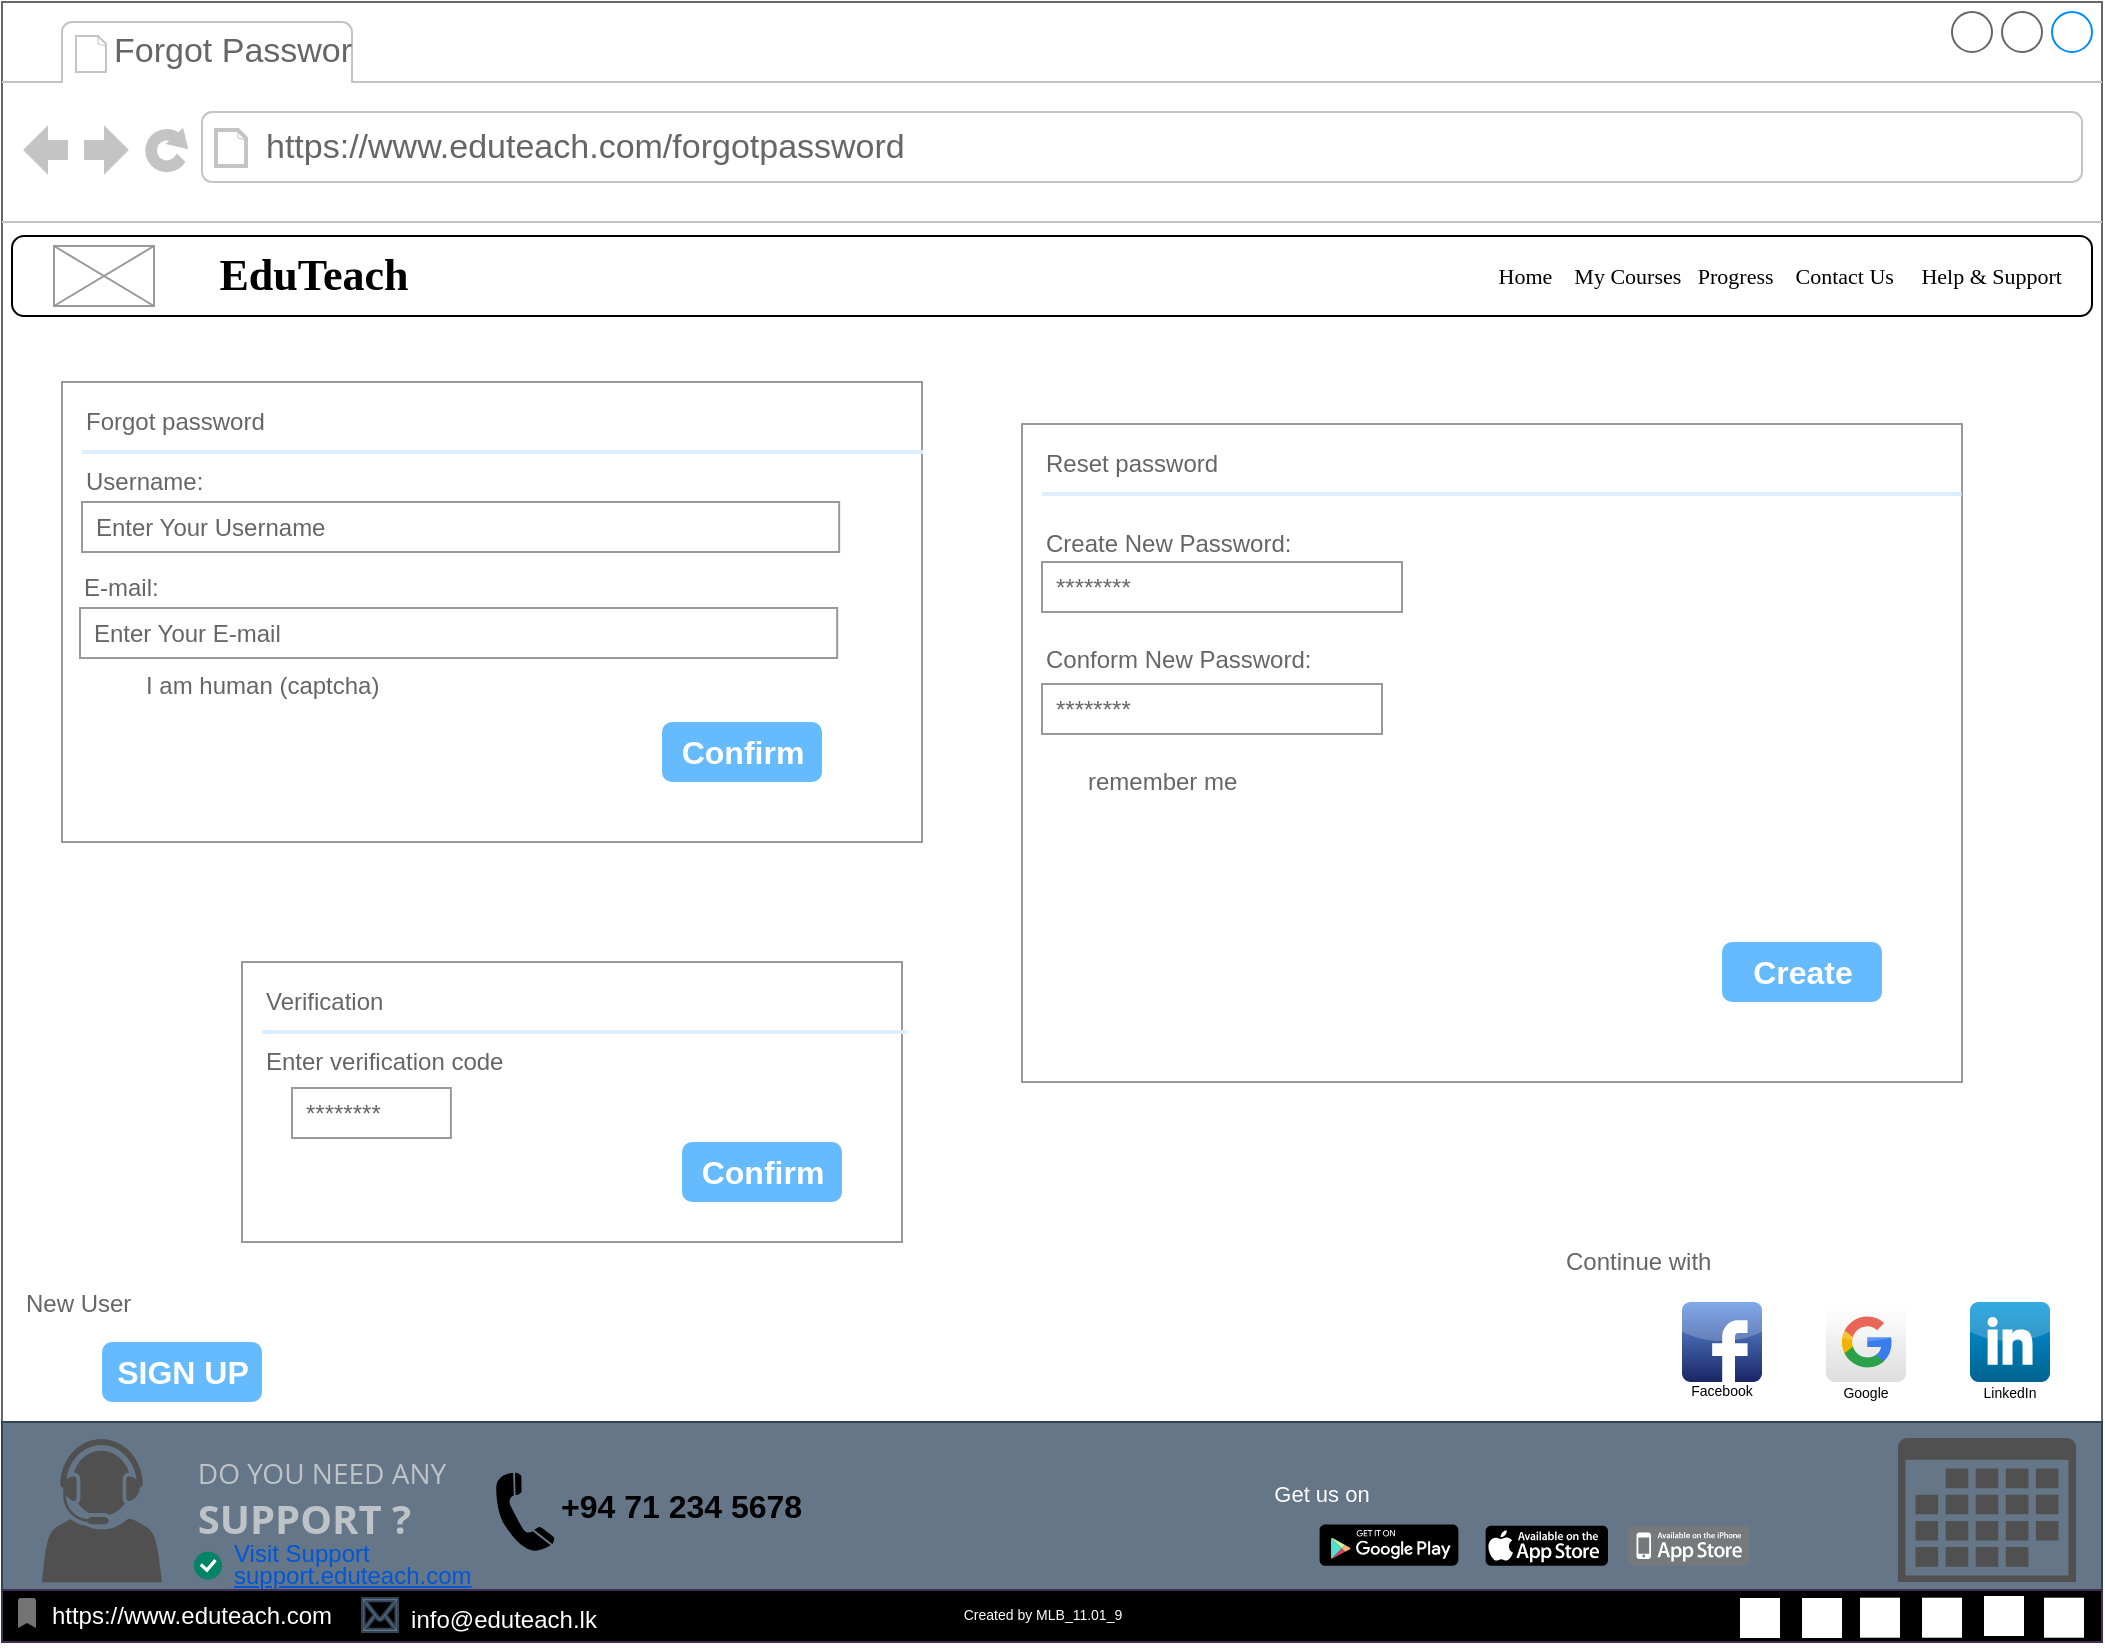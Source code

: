 <mxfile version="21.2.9" type="device">
  <diagram name="Page-1" id="2cc2dc42-3aac-f2a9-1cec-7a8b7cbee084">
    <mxGraphModel dx="1221" dy="711" grid="1" gridSize="10" guides="1" tooltips="1" connect="1" arrows="1" fold="1" page="1" pageScale="1" pageWidth="1100" pageHeight="850" background="none" math="0" shadow="0">
      <root>
        <mxCell id="0" />
        <mxCell id="1" parent="0" />
        <mxCell id="7026571954dc6520-1" value="" style="strokeWidth=1;shadow=0;dashed=0;align=center;html=1;shape=mxgraph.mockup.containers.browserWindow;rSize=0;strokeColor=#666666;mainText=,;recursiveResize=0;rounded=0;labelBackgroundColor=none;fontFamily=Verdana;fontSize=12" parent="1" vertex="1">
          <mxGeometry x="30" y="20" width="1050" height="820" as="geometry" />
        </mxCell>
        <mxCell id="7026571954dc6520-2" value="Forgot Passwor" style="strokeWidth=1;shadow=0;dashed=0;align=center;html=1;shape=mxgraph.mockup.containers.anchor;fontSize=17;fontColor=#666666;align=left;" parent="7026571954dc6520-1" vertex="1">
          <mxGeometry x="54" y="12" width="110" height="26" as="geometry" />
        </mxCell>
        <mxCell id="7026571954dc6520-3" value="https://www.eduteach.com/forgotpassword" style="strokeWidth=1;shadow=0;dashed=0;align=center;html=1;shape=mxgraph.mockup.containers.anchor;rSize=0;fontSize=17;fontColor=#666666;align=left;" parent="7026571954dc6520-1" vertex="1">
          <mxGeometry x="130" y="60" width="480" height="26" as="geometry" />
        </mxCell>
        <mxCell id="dSRTv7PtLrJ_9yjvcVsq-1" value="" style="strokeWidth=1;shadow=0;dashed=0;align=center;html=1;shape=mxgraph.mockup.forms.rrect;rSize=0;strokeColor=#999999;fillColor=#ffffff;" parent="7026571954dc6520-1" vertex="1">
          <mxGeometry x="510" y="211" width="470" height="329" as="geometry" />
        </mxCell>
        <mxCell id="dSRTv7PtLrJ_9yjvcVsq-2" value="Reset password" style="strokeWidth=1;shadow=0;dashed=0;align=center;html=1;shape=mxgraph.mockup.forms.anchor;fontSize=12;fontColor=#666666;align=left;resizeWidth=1;spacingLeft=0;" parent="dSRTv7PtLrJ_9yjvcVsq-1" vertex="1">
          <mxGeometry width="235" height="20" relative="1" as="geometry">
            <mxPoint x="10" y="10" as="offset" />
          </mxGeometry>
        </mxCell>
        <mxCell id="dSRTv7PtLrJ_9yjvcVsq-3" value="" style="shape=line;strokeColor=#ddeeff;strokeWidth=2;html=1;resizeWidth=1;" parent="dSRTv7PtLrJ_9yjvcVsq-1" vertex="1">
          <mxGeometry width="459.783" height="10" relative="1" as="geometry">
            <mxPoint x="10" y="30" as="offset" />
          </mxGeometry>
        </mxCell>
        <mxCell id="dSRTv7PtLrJ_9yjvcVsq-6" value="Create New Password:" style="strokeWidth=1;shadow=0;dashed=0;align=center;html=1;shape=mxgraph.mockup.forms.anchor;fontSize=12;fontColor=#666666;align=left;resizeWidth=1;spacingLeft=0;" parent="dSRTv7PtLrJ_9yjvcVsq-1" vertex="1">
          <mxGeometry width="235" height="20" relative="1" as="geometry">
            <mxPoint x="10" y="50" as="offset" />
          </mxGeometry>
        </mxCell>
        <mxCell id="dSRTv7PtLrJ_9yjvcVsq-7" value="********" style="strokeWidth=1;shadow=0;dashed=0;align=center;html=1;shape=mxgraph.mockup.forms.rrect;rSize=0;strokeColor=#999999;fontColor=#666666;align=left;spacingLeft=5;resizeWidth=1;" parent="dSRTv7PtLrJ_9yjvcVsq-1" vertex="1">
          <mxGeometry width="180" height="25" relative="1" as="geometry">
            <mxPoint x="10" y="69" as="offset" />
          </mxGeometry>
        </mxCell>
        <mxCell id="dSRTv7PtLrJ_9yjvcVsq-8" value="Create" style="strokeWidth=1;shadow=0;dashed=0;align=center;html=1;shape=mxgraph.mockup.forms.rrect;rSize=5;strokeColor=none;fontColor=#ffffff;fillColor=#66bbff;fontSize=16;fontStyle=1;" parent="dSRTv7PtLrJ_9yjvcVsq-1" vertex="1">
          <mxGeometry y="1" width="80" height="30" relative="1" as="geometry">
            <mxPoint x="350" y="-70" as="offset" />
          </mxGeometry>
        </mxCell>
        <mxCell id="dSRTv7PtLrJ_9yjvcVsq-17" value="remember me" style="strokeWidth=1;shadow=0;dashed=0;align=center;html=1;shape=mxgraph.mockup.forms.anchor;fontSize=12;fontColor=#666666;align=left;spacingLeft=0;resizeWidth=1;" parent="dSRTv7PtLrJ_9yjvcVsq-1" vertex="1">
          <mxGeometry y="1" width="45.978" height="20" relative="1" as="geometry">
            <mxPoint x="31" y="-160" as="offset" />
          </mxGeometry>
        </mxCell>
        <mxCell id="dSRTv7PtLrJ_9yjvcVsq-18" value="" style="shape=image;html=1;verticalAlign=top;verticalLabelPosition=bottom;labelBackgroundColor=#ffffff;imageAspect=0;aspect=fixed;image=https://cdn2.iconfinder.com/data/icons/boxicons-solid-vol-1/24/bxs-checkbox-checked-128.png" parent="dSRTv7PtLrJ_9yjvcVsq-1" vertex="1">
          <mxGeometry x="10" y="170" width="17.82" height="17.82" as="geometry" />
        </mxCell>
        <mxCell id="dSRTv7PtLrJ_9yjvcVsq-25" value="Conform New Password:" style="strokeWidth=1;shadow=0;dashed=0;align=center;html=1;shape=mxgraph.mockup.forms.anchor;fontSize=12;fontColor=#666666;align=left;resizeWidth=1;spacingLeft=0;" parent="dSRTv7PtLrJ_9yjvcVsq-1" vertex="1">
          <mxGeometry width="235" height="20" relative="1" as="geometry">
            <mxPoint x="10" y="108" as="offset" />
          </mxGeometry>
        </mxCell>
        <mxCell id="dSRTv7PtLrJ_9yjvcVsq-26" value="********" style="strokeWidth=1;shadow=0;dashed=0;align=center;html=1;shape=mxgraph.mockup.forms.rrect;rSize=0;strokeColor=#999999;fontColor=#666666;align=left;spacingLeft=5;resizeWidth=1;" parent="dSRTv7PtLrJ_9yjvcVsq-1" vertex="1">
          <mxGeometry width="170" height="25" relative="1" as="geometry">
            <mxPoint x="10" y="130" as="offset" />
          </mxGeometry>
        </mxCell>
        <mxCell id="dSRTv7PtLrJ_9yjvcVsq-13" value="&lt;font style=&quot;font-size: 7px;&quot;&gt;Facebook&lt;/font&gt;" style="text;html=1;strokeColor=none;fillColor=none;align=center;verticalAlign=middle;whiteSpace=wrap;rounded=0;" parent="7026571954dc6520-1" vertex="1">
          <mxGeometry x="830" y="682.1" width="60" height="22.36" as="geometry" />
        </mxCell>
        <mxCell id="dSRTv7PtLrJ_9yjvcVsq-14" value="&lt;span style=&quot;font-size: 7px;&quot;&gt;Google&lt;/span&gt;" style="text;html=1;strokeColor=none;fillColor=none;align=center;verticalAlign=middle;whiteSpace=wrap;rounded=0;" parent="7026571954dc6520-1" vertex="1">
          <mxGeometry x="900" y="680.555" width="64" height="26.909" as="geometry" />
        </mxCell>
        <mxCell id="dSRTv7PtLrJ_9yjvcVsq-15" value="&lt;font style=&quot;font-size: 7px;&quot;&gt;LinkedIn&lt;/font&gt;" style="text;html=1;strokeColor=none;fillColor=none;align=center;verticalAlign=middle;whiteSpace=wrap;rounded=0;" parent="7026571954dc6520-1" vertex="1">
          <mxGeometry x="974" y="681.236" width="60" height="25.227" as="geometry" />
        </mxCell>
        <mxCell id="dSRTv7PtLrJ_9yjvcVsq-19" value="" style="dashed=0;outlineConnect=0;html=1;align=center;labelPosition=center;verticalLabelPosition=bottom;verticalAlign=top;shape=mxgraph.webicons.facebook;fillColor=#6294E4;gradientColor=#1A2665" parent="7026571954dc6520-1" vertex="1">
          <mxGeometry x="840" y="650" width="40" height="40" as="geometry" />
        </mxCell>
        <mxCell id="dSRTv7PtLrJ_9yjvcVsq-20" value="" style="dashed=0;outlineConnect=0;html=1;align=center;labelPosition=center;verticalLabelPosition=bottom;verticalAlign=top;shape=mxgraph.webicons.linkedin;fillColor=#0095DB;gradientColor=#006391" parent="7026571954dc6520-1" vertex="1">
          <mxGeometry x="984" y="650" width="40" height="40" as="geometry" />
        </mxCell>
        <mxCell id="dSRTv7PtLrJ_9yjvcVsq-21" value="" style="dashed=0;outlineConnect=0;html=1;align=center;labelPosition=center;verticalLabelPosition=bottom;verticalAlign=top;shape=mxgraph.webicons.google;gradientColor=#DFDEDE" parent="7026571954dc6520-1" vertex="1">
          <mxGeometry x="912" y="650" width="40" height="40" as="geometry" />
        </mxCell>
        <mxCell id="dSRTv7PtLrJ_9yjvcVsq-11" value="New User" style="strokeWidth=1;shadow=0;dashed=0;align=center;html=1;shape=mxgraph.mockup.forms.anchor;fontSize=12;fontColor=#666666;align=left;spacingLeft=0;resizeWidth=1;" parent="7026571954dc6520-1" vertex="1">
          <mxGeometry y="1" width="690" height="20" relative="1" as="geometry">
            <mxPoint x="10" y="-179" as="offset" />
          </mxGeometry>
        </mxCell>
        <mxCell id="dSRTv7PtLrJ_9yjvcVsq-12" value="SIGN UP" style="strokeWidth=1;shadow=0;dashed=0;align=center;html=1;shape=mxgraph.mockup.forms.rrect;rSize=5;strokeColor=none;fontColor=#ffffff;fillColor=#66bbff;fontSize=16;fontStyle=1;" parent="7026571954dc6520-1" vertex="1">
          <mxGeometry y="1" width="80" height="30" relative="1" as="geometry">
            <mxPoint x="50" y="-150" as="offset" />
          </mxGeometry>
        </mxCell>
        <mxCell id="dSRTv7PtLrJ_9yjvcVsq-16" value="Continue with" style="strokeWidth=1;shadow=0;dashed=0;align=center;html=1;shape=mxgraph.mockup.forms.anchor;fontSize=12;fontColor=#666666;align=left;spacingLeft=0;resizeWidth=1;" parent="7026571954dc6520-1" vertex="1">
          <mxGeometry y="1" width="110" height="20" relative="1" as="geometry">
            <mxPoint x="780" y="-200" as="offset" />
          </mxGeometry>
        </mxCell>
        <mxCell id="dSRTv7PtLrJ_9yjvcVsq-28" value="" style="strokeWidth=1;shadow=0;dashed=0;align=center;html=1;shape=mxgraph.mockup.forms.rrect;rSize=0;strokeColor=#999999;fillColor=#ffffff;" parent="7026571954dc6520-1" vertex="1">
          <mxGeometry x="30" y="190" width="430" height="230" as="geometry" />
        </mxCell>
        <mxCell id="dSRTv7PtLrJ_9yjvcVsq-29" value="Forgot password" style="strokeWidth=1;shadow=0;dashed=0;align=center;html=1;shape=mxgraph.mockup.forms.anchor;fontSize=12;fontColor=#666666;align=left;resizeWidth=1;spacingLeft=0;" parent="dSRTv7PtLrJ_9yjvcVsq-28" vertex="1">
          <mxGeometry width="215.0" height="20" relative="1" as="geometry">
            <mxPoint x="10" y="10" as="offset" />
          </mxGeometry>
        </mxCell>
        <mxCell id="dSRTv7PtLrJ_9yjvcVsq-30" value="" style="shape=line;strokeColor=#ddeeff;strokeWidth=2;html=1;resizeWidth=1;" parent="dSRTv7PtLrJ_9yjvcVsq-28" vertex="1">
          <mxGeometry width="420.652" height="10" relative="1" as="geometry">
            <mxPoint x="10" y="30" as="offset" />
          </mxGeometry>
        </mxCell>
        <mxCell id="dSRTv7PtLrJ_9yjvcVsq-31" value="Username:" style="strokeWidth=1;shadow=0;dashed=0;align=center;html=1;shape=mxgraph.mockup.forms.anchor;fontSize=12;fontColor=#666666;align=left;resizeWidth=1;spacingLeft=0;" parent="dSRTv7PtLrJ_9yjvcVsq-28" vertex="1">
          <mxGeometry width="215.0" height="20" relative="1" as="geometry">
            <mxPoint x="10" y="40" as="offset" />
          </mxGeometry>
        </mxCell>
        <mxCell id="dSRTv7PtLrJ_9yjvcVsq-32" value="Enter Your Username" style="strokeWidth=1;shadow=0;dashed=0;align=center;html=1;shape=mxgraph.mockup.forms.rrect;rSize=0;strokeColor=#999999;fontColor=#666666;align=left;spacingLeft=5;resizeWidth=1;" parent="dSRTv7PtLrJ_9yjvcVsq-28" vertex="1">
          <mxGeometry width="378.587" height="25" relative="1" as="geometry">
            <mxPoint x="10" y="60" as="offset" />
          </mxGeometry>
        </mxCell>
        <mxCell id="dSRTv7PtLrJ_9yjvcVsq-35" value="Confirm" style="strokeWidth=1;shadow=0;dashed=0;align=center;html=1;shape=mxgraph.mockup.forms.rrect;rSize=5;strokeColor=none;fontColor=#ffffff;fillColor=#66bbff;fontSize=16;fontStyle=1;" parent="dSRTv7PtLrJ_9yjvcVsq-28" vertex="1">
          <mxGeometry y="1" width="80" height="30" relative="1" as="geometry">
            <mxPoint x="300" y="-60" as="offset" />
          </mxGeometry>
        </mxCell>
        <mxCell id="dSRTv7PtLrJ_9yjvcVsq-37" value="" style="shape=image;html=1;verticalAlign=top;verticalLabelPosition=bottom;labelBackgroundColor=#ffffff;imageAspect=0;aspect=fixed;image=https://cdn2.iconfinder.com/data/icons/boxicons-solid-vol-1/24/bxs-checkbox-checked-128.png" parent="dSRTv7PtLrJ_9yjvcVsq-28" vertex="1">
          <mxGeometry x="8.5" y="140" width="21.5" height="21.5" as="geometry" />
        </mxCell>
        <mxCell id="dSRTv7PtLrJ_9yjvcVsq-41" value="I am human (captcha)" style="strokeWidth=1;shadow=0;dashed=0;align=center;html=1;shape=mxgraph.mockup.forms.anchor;fontSize=12;fontColor=#666666;align=left;spacingLeft=0;resizeWidth=1;" parent="dSRTv7PtLrJ_9yjvcVsq-28" vertex="1">
          <mxGeometry y="1" width="45.978" height="20" relative="1" as="geometry">
            <mxPoint x="40" y="-88" as="offset" />
          </mxGeometry>
        </mxCell>
        <mxCell id="dSRTv7PtLrJ_9yjvcVsq-44" value="Enter Your E-mail" style="strokeWidth=1;shadow=0;dashed=0;align=center;html=1;shape=mxgraph.mockup.forms.rrect;rSize=0;strokeColor=#999999;fontColor=#666666;align=left;spacingLeft=5;resizeWidth=1;" parent="dSRTv7PtLrJ_9yjvcVsq-28" vertex="1">
          <mxGeometry width="378.587" height="25" relative="1" as="geometry">
            <mxPoint x="9" y="113" as="offset" />
          </mxGeometry>
        </mxCell>
        <mxCell id="dSRTv7PtLrJ_9yjvcVsq-45" value="E-mail:" style="strokeWidth=1;shadow=0;dashed=0;align=center;html=1;shape=mxgraph.mockup.forms.anchor;fontSize=12;fontColor=#666666;align=left;resizeWidth=1;spacingLeft=0;" parent="dSRTv7PtLrJ_9yjvcVsq-28" vertex="1">
          <mxGeometry width="215.0" height="20" relative="1" as="geometry">
            <mxPoint x="9" y="93" as="offset" />
          </mxGeometry>
        </mxCell>
        <mxCell id="dSRTv7PtLrJ_9yjvcVsq-46" value="" style="strokeWidth=1;shadow=0;dashed=0;align=center;html=1;shape=mxgraph.mockup.forms.rrect;rSize=0;strokeColor=#999999;fillColor=#ffffff;" parent="7026571954dc6520-1" vertex="1">
          <mxGeometry x="120" y="480" width="330" height="140" as="geometry" />
        </mxCell>
        <mxCell id="dSRTv7PtLrJ_9yjvcVsq-47" value="Verification" style="strokeWidth=1;shadow=0;dashed=0;align=center;html=1;shape=mxgraph.mockup.forms.anchor;fontSize=12;fontColor=#666666;align=left;resizeWidth=1;spacingLeft=0;" parent="dSRTv7PtLrJ_9yjvcVsq-46" vertex="1">
          <mxGeometry width="165.0" height="20" relative="1" as="geometry">
            <mxPoint x="10" y="10" as="offset" />
          </mxGeometry>
        </mxCell>
        <mxCell id="dSRTv7PtLrJ_9yjvcVsq-48" value="" style="shape=line;strokeColor=#ddeeff;strokeWidth=2;html=1;resizeWidth=1;" parent="dSRTv7PtLrJ_9yjvcVsq-46" vertex="1">
          <mxGeometry width="322.826" height="10" relative="1" as="geometry">
            <mxPoint x="10" y="30" as="offset" />
          </mxGeometry>
        </mxCell>
        <mxCell id="dSRTv7PtLrJ_9yjvcVsq-49" value="Enter verification code" style="strokeWidth=1;shadow=0;dashed=0;align=center;html=1;shape=mxgraph.mockup.forms.anchor;fontSize=12;fontColor=#666666;align=left;resizeWidth=1;spacingLeft=0;" parent="dSRTv7PtLrJ_9yjvcVsq-46" vertex="1">
          <mxGeometry width="165.0" height="20" relative="1" as="geometry">
            <mxPoint x="10" y="40" as="offset" />
          </mxGeometry>
        </mxCell>
        <mxCell id="dSRTv7PtLrJ_9yjvcVsq-51" value="Confirm" style="strokeWidth=1;shadow=0;dashed=0;align=center;html=1;shape=mxgraph.mockup.forms.rrect;rSize=5;strokeColor=none;fontColor=#ffffff;fillColor=#66bbff;fontSize=16;fontStyle=1;" parent="dSRTv7PtLrJ_9yjvcVsq-46" vertex="1">
          <mxGeometry y="1" width="80" height="30" relative="1" as="geometry">
            <mxPoint x="220" y="-50" as="offset" />
          </mxGeometry>
        </mxCell>
        <mxCell id="dSRTv7PtLrJ_9yjvcVsq-53" value="" style="strokeWidth=1;shadow=0;dashed=0;align=center;html=1;shape=mxgraph.mockup.forms.anchor;fontSize=12;fontColor=#666666;align=left;spacingLeft=0;resizeWidth=1;" parent="dSRTv7PtLrJ_9yjvcVsq-46" vertex="1">
          <mxGeometry y="1" width="35.286" height="20" relative="1" as="geometry">
            <mxPoint x="40" y="-88" as="offset" />
          </mxGeometry>
        </mxCell>
        <mxCell id="dSRTv7PtLrJ_9yjvcVsq-55" value="" style="strokeWidth=1;shadow=0;dashed=0;align=center;html=1;shape=mxgraph.mockup.forms.anchor;fontSize=12;fontColor=#666666;align=left;resizeWidth=1;spacingLeft=0;" parent="dSRTv7PtLrJ_9yjvcVsq-46" vertex="1">
          <mxGeometry width="165.0" height="20" relative="1" as="geometry">
            <mxPoint x="9" y="93" as="offset" />
          </mxGeometry>
        </mxCell>
        <mxCell id="dSRTv7PtLrJ_9yjvcVsq-39" value="********" style="strokeWidth=1;shadow=0;dashed=0;align=center;html=1;shape=mxgraph.mockup.forms.rrect;rSize=0;strokeColor=#999999;fontColor=#666666;align=left;spacingLeft=5;resizeWidth=1;" parent="7026571954dc6520-1" vertex="1">
          <mxGeometry width="79.457" height="25" relative="1" as="geometry">
            <mxPoint x="145" y="543" as="offset" />
          </mxGeometry>
        </mxCell>
        <mxCell id="LoF_D8ftlG8vqLDM8Cvz-1" value="&lt;font style=&quot;font-size: 7px;&quot;&gt;Created by MLB_11.01_9&lt;/font&gt;" style="text;html=1;strokeColor=none;fillColor=none;align=center;verticalAlign=middle;whiteSpace=wrap;rounded=0;" parent="1" vertex="1">
          <mxGeometry x="460" y="810" width="181" height="30" as="geometry" />
        </mxCell>
        <mxCell id="LoF_D8ftlG8vqLDM8Cvz-2" value="" style="rounded=1;whiteSpace=wrap;html=1;" parent="1" vertex="1">
          <mxGeometry x="35" y="137" width="1040" height="40" as="geometry" />
        </mxCell>
        <mxCell id="LoF_D8ftlG8vqLDM8Cvz-3" value="" style="verticalLabelPosition=bottom;shadow=0;dashed=0;align=center;html=1;verticalAlign=top;strokeWidth=1;shape=mxgraph.mockup.graphics.simpleIcon;strokeColor=#999999;" parent="1" vertex="1">
          <mxGeometry x="56" y="142" width="50" height="30" as="geometry" />
        </mxCell>
        <mxCell id="LoF_D8ftlG8vqLDM8Cvz-4" value="&lt;font size=&quot;1&quot; face=&quot;Comic Sans MS&quot; style=&quot;&quot;&gt;&lt;b style=&quot;font-size: 22px;&quot;&gt;EduTeach&lt;/b&gt;&lt;/font&gt;" style="text;html=1;strokeColor=none;fillColor=none;align=center;verticalAlign=middle;whiteSpace=wrap;rounded=0;" parent="1" vertex="1">
          <mxGeometry x="106" y="142" width="160" height="30" as="geometry" />
        </mxCell>
        <mxCell id="796VdTpRs6x_GsB5o8sN-1" value="" style="rounded=0;whiteSpace=wrap;html=1;fillColor=#647687;strokeColor=#314354;fontColor=#ffffff;" parent="1" vertex="1">
          <mxGeometry x="30" y="730" width="1050" height="110" as="geometry" />
        </mxCell>
        <mxCell id="796VdTpRs6x_GsB5o8sN-2" value="" style="dashed=0;outlineConnect=0;html=1;align=center;labelPosition=center;verticalLabelPosition=bottom;verticalAlign=top;shape=mxgraph.weblogos.app_store;fillColor=#000000;strokeColor=none" parent="1" vertex="1">
          <mxGeometry x="771.8" y="781.85" width="61.2" height="20" as="geometry" />
        </mxCell>
        <mxCell id="796VdTpRs6x_GsB5o8sN-3" value="" style="dashed=0;outlineConnect=0;html=1;align=center;labelPosition=center;verticalLabelPosition=bottom;verticalAlign=top;shape=mxgraph.weblogos.app_store_iphone;fillColor=#75797C;strokeColor=none" parent="1" vertex="1">
          <mxGeometry x="842.8" y="781.85" width="61.2" height="20" as="geometry" />
        </mxCell>
        <mxCell id="796VdTpRs6x_GsB5o8sN-4" value="" style="dashed=0;outlineConnect=0;html=1;align=center;labelPosition=center;verticalLabelPosition=bottom;verticalAlign=top;shape=mxgraph.webicons.google_play;fillColor=#000000" parent="1" vertex="1">
          <mxGeometry x="688.8" y="781.25" width="69.4" height="20.6" as="geometry" />
        </mxCell>
        <mxCell id="796VdTpRs6x_GsB5o8sN-5" value="&lt;font style=&quot;font-size: 11px;&quot; color=&quot;#ffffff&quot;&gt;Get us on&lt;/font&gt;" style="text;html=1;strokeColor=none;fillColor=none;align=center;verticalAlign=middle;whiteSpace=wrap;rounded=0;" parent="1" vertex="1">
          <mxGeometry x="660" y="751.25" width="60" height="30" as="geometry" />
        </mxCell>
        <mxCell id="796VdTpRs6x_GsB5o8sN-6" value="&lt;p style=&quot;line-height: 90%;&quot;&gt;&lt;/p&gt;&lt;div style=&quot;text-align: left; line-height: 40%; font-size: 11px;&quot;&gt;&lt;p style=&quot;margin: 0px 0px 10px; color: rgb(189, 195, 199); font-family: &amp;quot;Open Sans&amp;quot;, sans-serif; font-size: 14px; line-height: 40%;&quot; dir=&quot;ltr&quot;&gt;&lt;span style=&quot;background-color: rgb(100, 118, 135);&quot;&gt;DO YOU NEED ANY&lt;/span&gt;&lt;/p&gt;&lt;p style=&quot;margin: 0px 0px 10px; color: rgb(189, 195, 199); font-family: &amp;quot;Open Sans&amp;quot;, sans-serif; font-size: 2rem; line-height: 40%;&quot;&gt;&lt;span style=&quot;font-weight: 700; font-size: 20px; background-color: rgb(100, 118, 135);&quot;&gt;SUPPORT ?&lt;/span&gt;&lt;/p&gt;&lt;/div&gt;&lt;p&gt;&lt;/p&gt;" style="text;html=1;strokeColor=none;fillColor=none;align=center;verticalAlign=middle;whiteSpace=wrap;rounded=0;" parent="1" vertex="1">
          <mxGeometry x="110" y="733.5" width="160" height="71.5" as="geometry" />
        </mxCell>
        <mxCell id="796VdTpRs6x_GsB5o8sN-7" value="" style="shape=image;html=1;verticalAlign=top;verticalLabelPosition=bottom;labelBackgroundColor=#ffffff;imageAspect=0;aspect=fixed;image=https://cdn1.iconfinder.com/data/icons/logos-brands-1/24/logo_brand_brands_logos_microsoft_store_windows-128.png" parent="1" vertex="1">
          <mxGeometry x="911" y="774.25" width="30" height="30" as="geometry" />
        </mxCell>
        <mxCell id="796VdTpRs6x_GsB5o8sN-8" value="" style="sketch=0;pointerEvents=1;shadow=0;dashed=0;html=1;strokeColor=none;fillColor=#505050;labelPosition=center;verticalLabelPosition=bottom;verticalAlign=top;outlineConnect=0;align=center;shape=mxgraph.office.concepts.calendar;" parent="1" vertex="1">
          <mxGeometry x="978" y="738" width="89" height="72" as="geometry" />
        </mxCell>
        <mxCell id="796VdTpRs6x_GsB5o8sN-9" value="&lt;p style=&quot;line-height: 90%;&quot;&gt;Visit Support&lt;br&gt;&lt;u&gt;support.eduteach.com&lt;/u&gt;&lt;/p&gt;" style="fillColor=none;strokeColor=none;html=1;fontColor=#0057D8;align=left;fontSize=12;sketch=0;" parent="1" vertex="1">
          <mxGeometry x="144" y="784.85" width="125" height="33" as="geometry" />
        </mxCell>
        <mxCell id="796VdTpRs6x_GsB5o8sN-10" value="" style="html=1;shadow=0;dashed=0;shape=mxgraph.atlassian.checkbox;fillColor=#008465;strokeColor=none;html=1;sketch=0;" parent="1" vertex="1">
          <mxGeometry x="126" y="794.85" width="14" height="14" as="geometry" />
        </mxCell>
        <mxCell id="796VdTpRs6x_GsB5o8sN-11" value="" style="sketch=0;pointerEvents=1;shadow=0;dashed=0;html=1;strokeColor=none;fillColor=#505050;labelPosition=center;verticalLabelPosition=bottom;verticalAlign=top;outlineConnect=0;align=center;shape=mxgraph.office.users.call_center_agent;" parent="1" vertex="1">
          <mxGeometry x="50" y="738.37" width="60" height="71.75" as="geometry" />
        </mxCell>
        <mxCell id="796VdTpRs6x_GsB5o8sN-12" value="" style="shape=mxgraph.signs.tech.telephone_3;html=1;pointerEvents=1;fillColor=#000000;strokeColor=none;verticalLabelPosition=bottom;verticalAlign=top;align=center;" parent="1" vertex="1">
          <mxGeometry x="277" y="755.25" width="29.31" height="40" as="geometry" />
        </mxCell>
        <mxCell id="796VdTpRs6x_GsB5o8sN-13" value="&lt;b&gt;&lt;font style=&quot;font-size: 16px;&quot;&gt;+94 71 234 5678&amp;nbsp;&lt;/font&gt;&lt;/b&gt;" style="text;html=1;strokeColor=none;fillColor=none;align=center;verticalAlign=middle;whiteSpace=wrap;rounded=0;" parent="1" vertex="1">
          <mxGeometry x="287" y="757.37" width="170" height="30" as="geometry" />
        </mxCell>
        <mxCell id="796VdTpRs6x_GsB5o8sN-14" value="" style="rounded=0;whiteSpace=wrap;html=1;fillColor=#000000;fontColor=#ffffff;strokeColor=#432D57;" parent="1" vertex="1">
          <mxGeometry x="30" y="814" width="1050" height="26" as="geometry" />
        </mxCell>
        <mxCell id="796VdTpRs6x_GsB5o8sN-15" value="&lt;font color=&quot;#ffffff&quot; style=&quot;font-size: 7px;&quot;&gt;Created by MLB_11.01_9&lt;/font&gt;" style="text;html=1;strokeColor=none;fillColor=none;align=center;verticalAlign=middle;whiteSpace=wrap;rounded=0;" parent="1" vertex="1">
          <mxGeometry x="460" y="810" width="181" height="30" as="geometry" />
        </mxCell>
        <mxCell id="796VdTpRs6x_GsB5o8sN-16" value="" style="shape=image;html=1;verticalAlign=top;verticalLabelPosition=bottom;labelBackgroundColor=#ffffff;imageAspect=0;aspect=fixed;image=https://cdn2.iconfinder.com/data/icons/social-media-2421/512/Telegram-128.png;imageBackground=default;" parent="1" vertex="1">
          <mxGeometry x="1021" y="817" width="20" height="20" as="geometry" />
        </mxCell>
        <mxCell id="796VdTpRs6x_GsB5o8sN-17" value="" style="shape=image;html=1;verticalAlign=top;verticalLabelPosition=bottom;labelBackgroundColor=#ffffff;imageAspect=0;aspect=fixed;image=https://cdn3.iconfinder.com/data/icons/picons-social/57/46-facebook-128.png;imageBackground=default;" parent="1" vertex="1">
          <mxGeometry x="990" y="817.85" width="20" height="20" as="geometry" />
        </mxCell>
        <mxCell id="796VdTpRs6x_GsB5o8sN-18" value="" style="shape=image;html=1;verticalAlign=top;verticalLabelPosition=bottom;labelBackgroundColor=#ffffff;imageAspect=0;aspect=fixed;image=https://cdn1.iconfinder.com/data/icons/social-media-circle-7/512/Circled_Twitter_svg-128.png;imageBackground=default;" parent="1" vertex="1">
          <mxGeometry x="959" y="817.85" width="20" height="20" as="geometry" />
        </mxCell>
        <mxCell id="796VdTpRs6x_GsB5o8sN-19" value="" style="shape=image;html=1;verticalAlign=top;verticalLabelPosition=bottom;labelBackgroundColor=#ffffff;imageAspect=0;aspect=fixed;image=https://cdn4.iconfinder.com/data/icons/ionicons/512/icon-social-github-128.png;imageBackground=default;" parent="1" vertex="1">
          <mxGeometry x="1051" y="817.85" width="20" height="20" as="geometry" />
        </mxCell>
        <mxCell id="796VdTpRs6x_GsB5o8sN-20" value="" style="shape=image;html=1;verticalAlign=top;verticalLabelPosition=bottom;labelBackgroundColor=#ffffff;imageAspect=0;aspect=fixed;image=https://cdn0.iconfinder.com/data/icons/eon-social-media-contact-info-2/32/in_linkedin_portfolio_social_media-128.png;imageBackground=default;" parent="1" vertex="1">
          <mxGeometry x="930" y="818" width="20" height="20" as="geometry" />
        </mxCell>
        <mxCell id="796VdTpRs6x_GsB5o8sN-21" value="" style="shape=image;html=1;verticalAlign=top;verticalLabelPosition=bottom;labelBackgroundColor=#ffffff;imageAspect=0;aspect=fixed;image=https://cdn0.iconfinder.com/data/icons/social-media-and-logos-12/32/Google_Google-128.png;imageBackground=default;" parent="1" vertex="1">
          <mxGeometry x="899" y="818" width="20" height="20" as="geometry" />
        </mxCell>
        <mxCell id="796VdTpRs6x_GsB5o8sN-22" value="&lt;font color=&quot;#ffffff&quot;&gt;https://www.eduteach.com&lt;/font&gt;" style="text;html=1;strokeColor=none;fillColor=none;align=center;verticalAlign=middle;whiteSpace=wrap;rounded=0;" parent="1" vertex="1">
          <mxGeometry x="40" y="812" width="170" height="30" as="geometry" />
        </mxCell>
        <mxCell id="796VdTpRs6x_GsB5o8sN-23" value="" style="shape=mxgraph.signs.tech.mail;html=1;pointerEvents=1;fillColor=#647687;strokeColor=#314354;verticalLabelPosition=bottom;verticalAlign=top;align=center;fontColor=#ffffff;" parent="1" vertex="1">
          <mxGeometry x="210" y="818" width="18" height="17" as="geometry" />
        </mxCell>
        <mxCell id="796VdTpRs6x_GsB5o8sN-24" value="&lt;font color=&quot;#ffffff&quot;&gt;info@eduteach.lk&lt;/font&gt;" style="text;html=1;strokeColor=none;fillColor=none;align=center;verticalAlign=middle;whiteSpace=wrap;rounded=0;" parent="1" vertex="1">
          <mxGeometry x="196" y="814" width="170" height="30" as="geometry" />
        </mxCell>
        <mxCell id="796VdTpRs6x_GsB5o8sN-25" value="" style="html=1;dashed=0;aspect=fixed;verticalLabelPosition=bottom;verticalAlign=top;align=center;shape=mxgraph.gmdl.bookmark;strokeColor=none;fillColor=#737373;shadow=0;sketch=0;" parent="1" vertex="1">
          <mxGeometry x="38" y="818" width="9" height="15" as="geometry" />
        </mxCell>
        <mxCell id="yMnLHjxeKOQUSBEiQ_IM-1" value="&lt;font size=&quot;1&quot; face=&quot;Comic Sans MS&quot; style=&quot;&quot;&gt;&lt;span style=&quot;font-size: 11px;&quot;&gt;&amp;nbsp; &amp;nbsp; &amp;nbsp; &amp;nbsp;Home&amp;nbsp; &amp;nbsp; My Courses&amp;nbsp; &amp;nbsp;Progress&amp;nbsp; &amp;nbsp; Contact Us&amp;nbsp; &amp;nbsp; &amp;nbsp;Help &amp;amp; Support&lt;/span&gt;&lt;/font&gt;" style="text;html=1;strokeColor=none;fillColor=none;align=right;verticalAlign=middle;whiteSpace=wrap;rounded=0;" parent="1" vertex="1">
          <mxGeometry x="680" y="142" width="382" height="30" as="geometry" />
        </mxCell>
      </root>
    </mxGraphModel>
  </diagram>
</mxfile>
